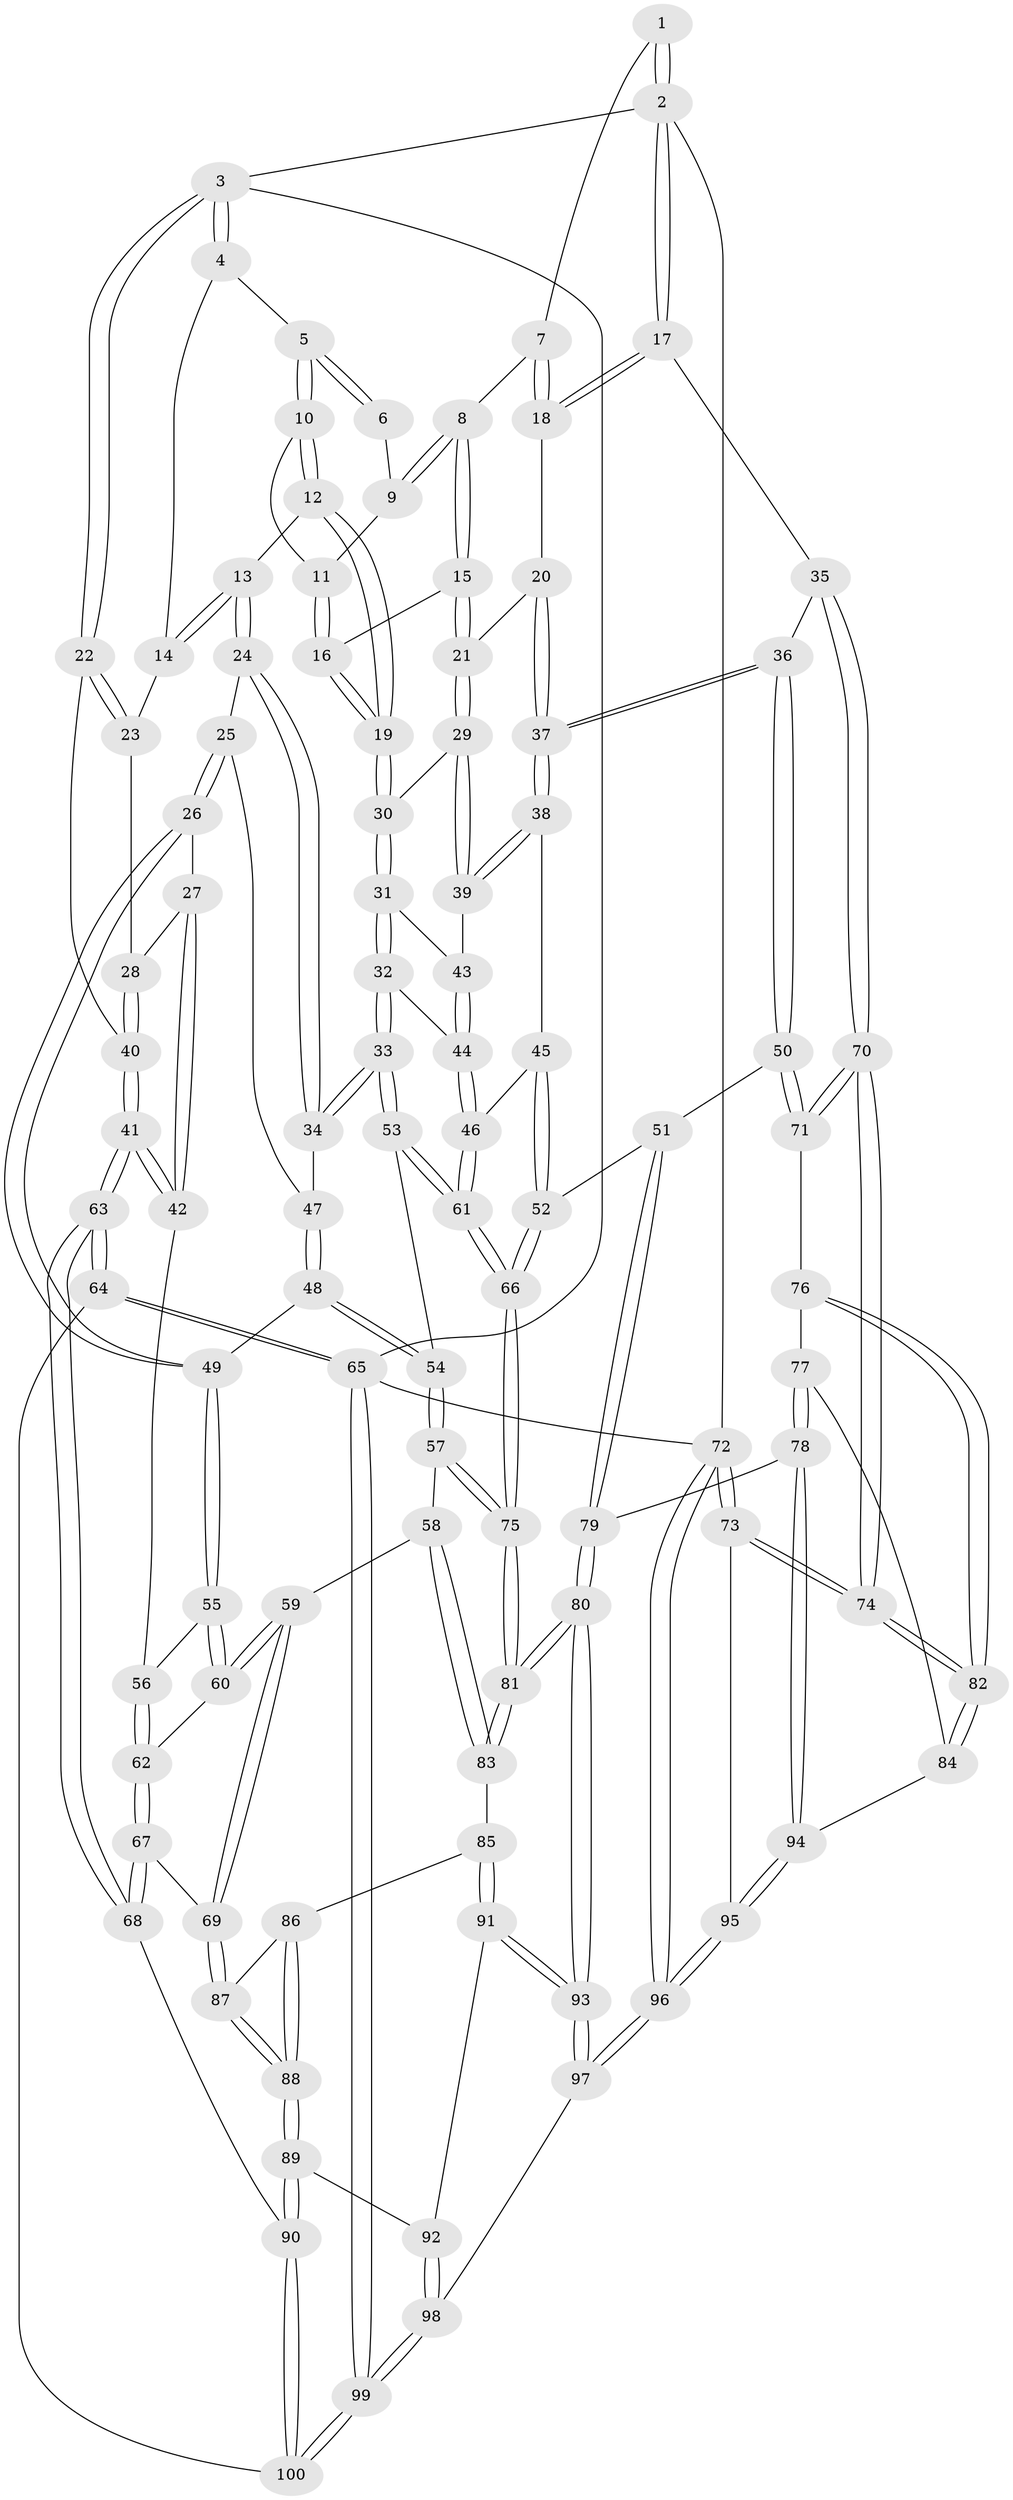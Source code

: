 // coarse degree distribution, {3: 0.58, 4: 0.22, 2: 0.12, 5: 0.06, 6: 0.02}
// Generated by graph-tools (version 1.1) at 2025/54/03/04/25 22:54:48]
// undirected, 100 vertices, 247 edges
graph export_dot {
  node [color=gray90,style=filled];
  1 [pos="+0.8757570069495598+0"];
  2 [pos="+1+0"];
  3 [pos="+0+0"];
  4 [pos="+0.3419700184396693+0"];
  5 [pos="+0.43622555628986526+0"];
  6 [pos="+0.6838577545126329+0"];
  7 [pos="+0.8682112830049703+0.07534624730633716"];
  8 [pos="+0.7259162747991285+0.12411238671975526"];
  9 [pos="+0.682047281136191+0"];
  10 [pos="+0.45753232004361244+0.08492950373591489"];
  11 [pos="+0.5779314790348279+0.09855584107793862"];
  12 [pos="+0.41713316013889873+0.16105292017171918"];
  13 [pos="+0.3513822725268233+0.17744439230361136"];
  14 [pos="+0.2541826952814589+0.13740202895139214"];
  15 [pos="+0.7053593322751441+0.16197326948095336"];
  16 [pos="+0.6384200127435317+0.1403700444213023"];
  17 [pos="+1+0.2176557086164588"];
  18 [pos="+0.9717728093807814+0.17516579655266049"];
  19 [pos="+0.4898844320046227+0.24998932751462777"];
  20 [pos="+0.9081022821174907+0.21269301472113297"];
  21 [pos="+0.7142627745009086+0.21220984027792195"];
  22 [pos="+0+0"];
  23 [pos="+0.2126286590591593+0.14050884659865853"];
  24 [pos="+0.3102359154589922+0.30921989622843676"];
  25 [pos="+0.2500878897936272+0.35734369993608484"];
  26 [pos="+0.2175817856802426+0.37724102117598163"];
  27 [pos="+0.14916910872585737+0.2575433326125837"];
  28 [pos="+0.1491737480098132+0.25737550506213985"];
  29 [pos="+0.7102606731331669+0.2292582621435971"];
  30 [pos="+0.5047871868626704+0.2794430976067201"];
  31 [pos="+0.5044521348895592+0.32014998869315137"];
  32 [pos="+0.4733587249659491+0.39098043776924646"];
  33 [pos="+0.4679011138568394+0.39694806598723875"];
  34 [pos="+0.44252399833055084+0.38716573146490996"];
  35 [pos="+1+0.33040977270252764"];
  36 [pos="+0.8423246291928801+0.3829250826164473"];
  37 [pos="+0.8267313762602948+0.36859672530843146"];
  38 [pos="+0.7782614841290747+0.35456178023521634"];
  39 [pos="+0.7269184074574849+0.31048225469389534"];
  40 [pos="+0+0"];
  41 [pos="+0+0.36901043138636963"];
  42 [pos="+0+0.37531234520126544"];
  43 [pos="+0.6538700871168377+0.3624178722555258"];
  44 [pos="+0.6315493696004262+0.44281189023218614"];
  45 [pos="+0.7616395130840796+0.38556903751223964"];
  46 [pos="+0.6426546581594935+0.476004306638097"];
  47 [pos="+0.3503266595049047+0.40127546351506577"];
  48 [pos="+0.32089705276513353+0.4570473790774542"];
  49 [pos="+0.21733653015730808+0.37805896706310094"];
  50 [pos="+0.8669536999600171+0.5567999078117952"];
  51 [pos="+0.8230143091030674+0.5701362142970678"];
  52 [pos="+0.7031133913599646+0.5762927326001969"];
  53 [pos="+0.45153590224321744+0.47659361269998046"];
  54 [pos="+0.3990185245828779+0.5406038500679329"];
  55 [pos="+0.1944924577789047+0.4058187840983257"];
  56 [pos="+0.09352604296136337+0.43287165368774644"];
  57 [pos="+0.3870543693357599+0.5790564834811514"];
  58 [pos="+0.3657222645611335+0.602708115222552"];
  59 [pos="+0.2547686109073368+0.6271620458363003"];
  60 [pos="+0.21021233903563744+0.484713627806776"];
  61 [pos="+0.652675291351614+0.5504083365956506"];
  62 [pos="+0.09451837428866156+0.5484323768866132"];
  63 [pos="+0+0.7179371774628343"];
  64 [pos="+0+0.8694704362031488"];
  65 [pos="+0+1"];
  66 [pos="+0.6753233089296209+0.5844290695994047"];
  67 [pos="+0.08256301316964694+0.6617671193569133"];
  68 [pos="+0+0.7158877150478455"];
  69 [pos="+0.21114479083674664+0.662993543235626"];
  70 [pos="+1+0.49662408787323153"];
  71 [pos="+0.9026361109217454+0.5695523943234073"];
  72 [pos="+1+1"];
  73 [pos="+1+0.918850471985647"];
  74 [pos="+1+0.8451198507271885"];
  75 [pos="+0.637907225332809+0.6621541528810369"];
  76 [pos="+0.9129015724351803+0.6546884931713716"];
  77 [pos="+0.8990647556038375+0.6929534192596488"];
  78 [pos="+0.8076328244622107+0.8310754802988183"];
  79 [pos="+0.7990427765003615+0.830315742357241"];
  80 [pos="+0.6333057524018078+0.8492217150046871"];
  81 [pos="+0.6328336578884841+0.8481992233955685"];
  82 [pos="+1+0.8226289649870443"];
  83 [pos="+0.43543569699377405+0.7596355905121777"];
  84 [pos="+1+0.8306184999984865"];
  85 [pos="+0.3505221664944827+0.817105704856368"];
  86 [pos="+0.3448041013551743+0.8148000526130634"];
  87 [pos="+0.2301393822253797+0.727152435439497"];
  88 [pos="+0.20144084278454683+0.877583672763435"];
  89 [pos="+0.19295598671581912+0.8981693354889663"];
  90 [pos="+0.15724278871692887+0.9109651470727904"];
  91 [pos="+0.3520530652177535+0.9187892345988248"];
  92 [pos="+0.23495210275670617+0.9185132420776458"];
  93 [pos="+0.5543486670236638+1"];
  94 [pos="+0.865642251781382+0.858219354551128"];
  95 [pos="+0.8907422341372875+0.9675582136176544"];
  96 [pos="+0.8823013880584825+1"];
  97 [pos="+0.5546115979892563+1"];
  98 [pos="+0.33827918458009615+1"];
  99 [pos="+0.02375172982440687+1"];
  100 [pos="+0.13695592667039289+0.9538284978013475"];
  1 -- 2;
  1 -- 2;
  1 -- 7;
  2 -- 3;
  2 -- 17;
  2 -- 17;
  2 -- 72;
  3 -- 4;
  3 -- 4;
  3 -- 22;
  3 -- 22;
  3 -- 65;
  4 -- 5;
  4 -- 14;
  5 -- 6;
  5 -- 6;
  5 -- 10;
  5 -- 10;
  6 -- 9;
  7 -- 8;
  7 -- 18;
  7 -- 18;
  8 -- 9;
  8 -- 9;
  8 -- 15;
  8 -- 15;
  9 -- 11;
  10 -- 11;
  10 -- 12;
  10 -- 12;
  11 -- 16;
  11 -- 16;
  12 -- 13;
  12 -- 19;
  12 -- 19;
  13 -- 14;
  13 -- 14;
  13 -- 24;
  13 -- 24;
  14 -- 23;
  15 -- 16;
  15 -- 21;
  15 -- 21;
  16 -- 19;
  16 -- 19;
  17 -- 18;
  17 -- 18;
  17 -- 35;
  18 -- 20;
  19 -- 30;
  19 -- 30;
  20 -- 21;
  20 -- 37;
  20 -- 37;
  21 -- 29;
  21 -- 29;
  22 -- 23;
  22 -- 23;
  22 -- 40;
  23 -- 28;
  24 -- 25;
  24 -- 34;
  24 -- 34;
  25 -- 26;
  25 -- 26;
  25 -- 47;
  26 -- 27;
  26 -- 49;
  26 -- 49;
  27 -- 28;
  27 -- 42;
  27 -- 42;
  28 -- 40;
  28 -- 40;
  29 -- 30;
  29 -- 39;
  29 -- 39;
  30 -- 31;
  30 -- 31;
  31 -- 32;
  31 -- 32;
  31 -- 43;
  32 -- 33;
  32 -- 33;
  32 -- 44;
  33 -- 34;
  33 -- 34;
  33 -- 53;
  33 -- 53;
  34 -- 47;
  35 -- 36;
  35 -- 70;
  35 -- 70;
  36 -- 37;
  36 -- 37;
  36 -- 50;
  36 -- 50;
  37 -- 38;
  37 -- 38;
  38 -- 39;
  38 -- 39;
  38 -- 45;
  39 -- 43;
  40 -- 41;
  40 -- 41;
  41 -- 42;
  41 -- 42;
  41 -- 63;
  41 -- 63;
  42 -- 56;
  43 -- 44;
  43 -- 44;
  44 -- 46;
  44 -- 46;
  45 -- 46;
  45 -- 52;
  45 -- 52;
  46 -- 61;
  46 -- 61;
  47 -- 48;
  47 -- 48;
  48 -- 49;
  48 -- 54;
  48 -- 54;
  49 -- 55;
  49 -- 55;
  50 -- 51;
  50 -- 71;
  50 -- 71;
  51 -- 52;
  51 -- 79;
  51 -- 79;
  52 -- 66;
  52 -- 66;
  53 -- 54;
  53 -- 61;
  53 -- 61;
  54 -- 57;
  54 -- 57;
  55 -- 56;
  55 -- 60;
  55 -- 60;
  56 -- 62;
  56 -- 62;
  57 -- 58;
  57 -- 75;
  57 -- 75;
  58 -- 59;
  58 -- 83;
  58 -- 83;
  59 -- 60;
  59 -- 60;
  59 -- 69;
  59 -- 69;
  60 -- 62;
  61 -- 66;
  61 -- 66;
  62 -- 67;
  62 -- 67;
  63 -- 64;
  63 -- 64;
  63 -- 68;
  63 -- 68;
  64 -- 65;
  64 -- 65;
  64 -- 100;
  65 -- 99;
  65 -- 99;
  65 -- 72;
  66 -- 75;
  66 -- 75;
  67 -- 68;
  67 -- 68;
  67 -- 69;
  68 -- 90;
  69 -- 87;
  69 -- 87;
  70 -- 71;
  70 -- 71;
  70 -- 74;
  70 -- 74;
  71 -- 76;
  72 -- 73;
  72 -- 73;
  72 -- 96;
  72 -- 96;
  73 -- 74;
  73 -- 74;
  73 -- 95;
  74 -- 82;
  74 -- 82;
  75 -- 81;
  75 -- 81;
  76 -- 77;
  76 -- 82;
  76 -- 82;
  77 -- 78;
  77 -- 78;
  77 -- 84;
  78 -- 79;
  78 -- 94;
  78 -- 94;
  79 -- 80;
  79 -- 80;
  80 -- 81;
  80 -- 81;
  80 -- 93;
  80 -- 93;
  81 -- 83;
  81 -- 83;
  82 -- 84;
  82 -- 84;
  83 -- 85;
  84 -- 94;
  85 -- 86;
  85 -- 91;
  85 -- 91;
  86 -- 87;
  86 -- 88;
  86 -- 88;
  87 -- 88;
  87 -- 88;
  88 -- 89;
  88 -- 89;
  89 -- 90;
  89 -- 90;
  89 -- 92;
  90 -- 100;
  90 -- 100;
  91 -- 92;
  91 -- 93;
  91 -- 93;
  92 -- 98;
  92 -- 98;
  93 -- 97;
  93 -- 97;
  94 -- 95;
  94 -- 95;
  95 -- 96;
  95 -- 96;
  96 -- 97;
  96 -- 97;
  97 -- 98;
  98 -- 99;
  98 -- 99;
  99 -- 100;
  99 -- 100;
}

